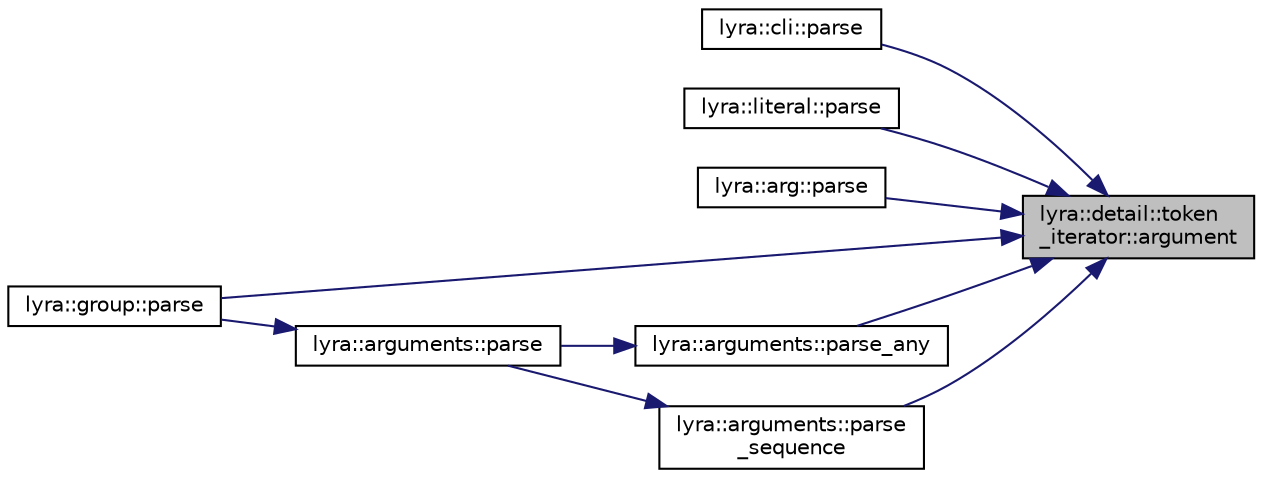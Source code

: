 digraph "lyra::detail::token_iterator::argument"
{
 // INTERACTIVE_SVG=YES
 // LATEX_PDF_SIZE
  edge [fontname="Helvetica",fontsize="10",labelfontname="Helvetica",labelfontsize="10"];
  node [fontname="Helvetica",fontsize="10",shape=record];
  rankdir="RL";
  Node1 [label="lyra::detail::token\l_iterator::argument",height=0.2,width=0.4,color="black", fillcolor="grey75", style="filled", fontcolor="black",tooltip=" "];
  Node1 -> Node2 [dir="back",color="midnightblue",fontsize="10",style="solid",fontname="Helvetica"];
  Node2 [label="lyra::cli::parse",height=0.2,width=0.4,color="black", fillcolor="white", style="filled",URL="$classlyra_1_1cli.html#a49a8af627c74dfce2c2d594d4161116f",tooltip=" "];
  Node1 -> Node3 [dir="back",color="midnightblue",fontsize="10",style="solid",fontname="Helvetica"];
  Node3 [label="lyra::literal::parse",height=0.2,width=0.4,color="black", fillcolor="white", style="filled",URL="$classlyra_1_1literal.html#a0b616706829da82299d42c4a188d6408",tooltip=" "];
  Node1 -> Node4 [dir="back",color="midnightblue",fontsize="10",style="solid",fontname="Helvetica"];
  Node4 [label="lyra::arg::parse",height=0.2,width=0.4,color="black", fillcolor="white", style="filled",URL="$classlyra_1_1arg.html#a027ca631a2fe3824db141195371b0349",tooltip=" "];
  Node1 -> Node5 [dir="back",color="midnightblue",fontsize="10",style="solid",fontname="Helvetica"];
  Node5 [label="lyra::group::parse",height=0.2,width=0.4,color="black", fillcolor="white", style="filled",URL="$classlyra_1_1group.html#a8b373ee89b9aa7d62c3a2045f4dc4a3c",tooltip=" "];
  Node1 -> Node6 [dir="back",color="midnightblue",fontsize="10",style="solid",fontname="Helvetica"];
  Node6 [label="lyra::arguments::parse_any",height=0.2,width=0.4,color="black", fillcolor="white", style="filled",URL="$classlyra_1_1arguments.html#a4509f3d7139b3cd823dcad3c75ae221b",tooltip=" "];
  Node6 -> Node7 [dir="back",color="midnightblue",fontsize="10",style="solid",fontname="Helvetica"];
  Node7 [label="lyra::arguments::parse",height=0.2,width=0.4,color="black", fillcolor="white", style="filled",URL="$classlyra_1_1arguments.html#abaa776f2a0b2c57de970cf35bd59c47c",tooltip=" "];
  Node7 -> Node5 [dir="back",color="midnightblue",fontsize="10",style="solid",fontname="Helvetica"];
  Node1 -> Node8 [dir="back",color="midnightblue",fontsize="10",style="solid",fontname="Helvetica"];
  Node8 [label="lyra::arguments::parse\l_sequence",height=0.2,width=0.4,color="black", fillcolor="white", style="filled",URL="$classlyra_1_1arguments.html#a125da5640a06de6f9268328a252e20d2",tooltip=" "];
  Node8 -> Node7 [dir="back",color="midnightblue",fontsize="10",style="solid",fontname="Helvetica"];
}
